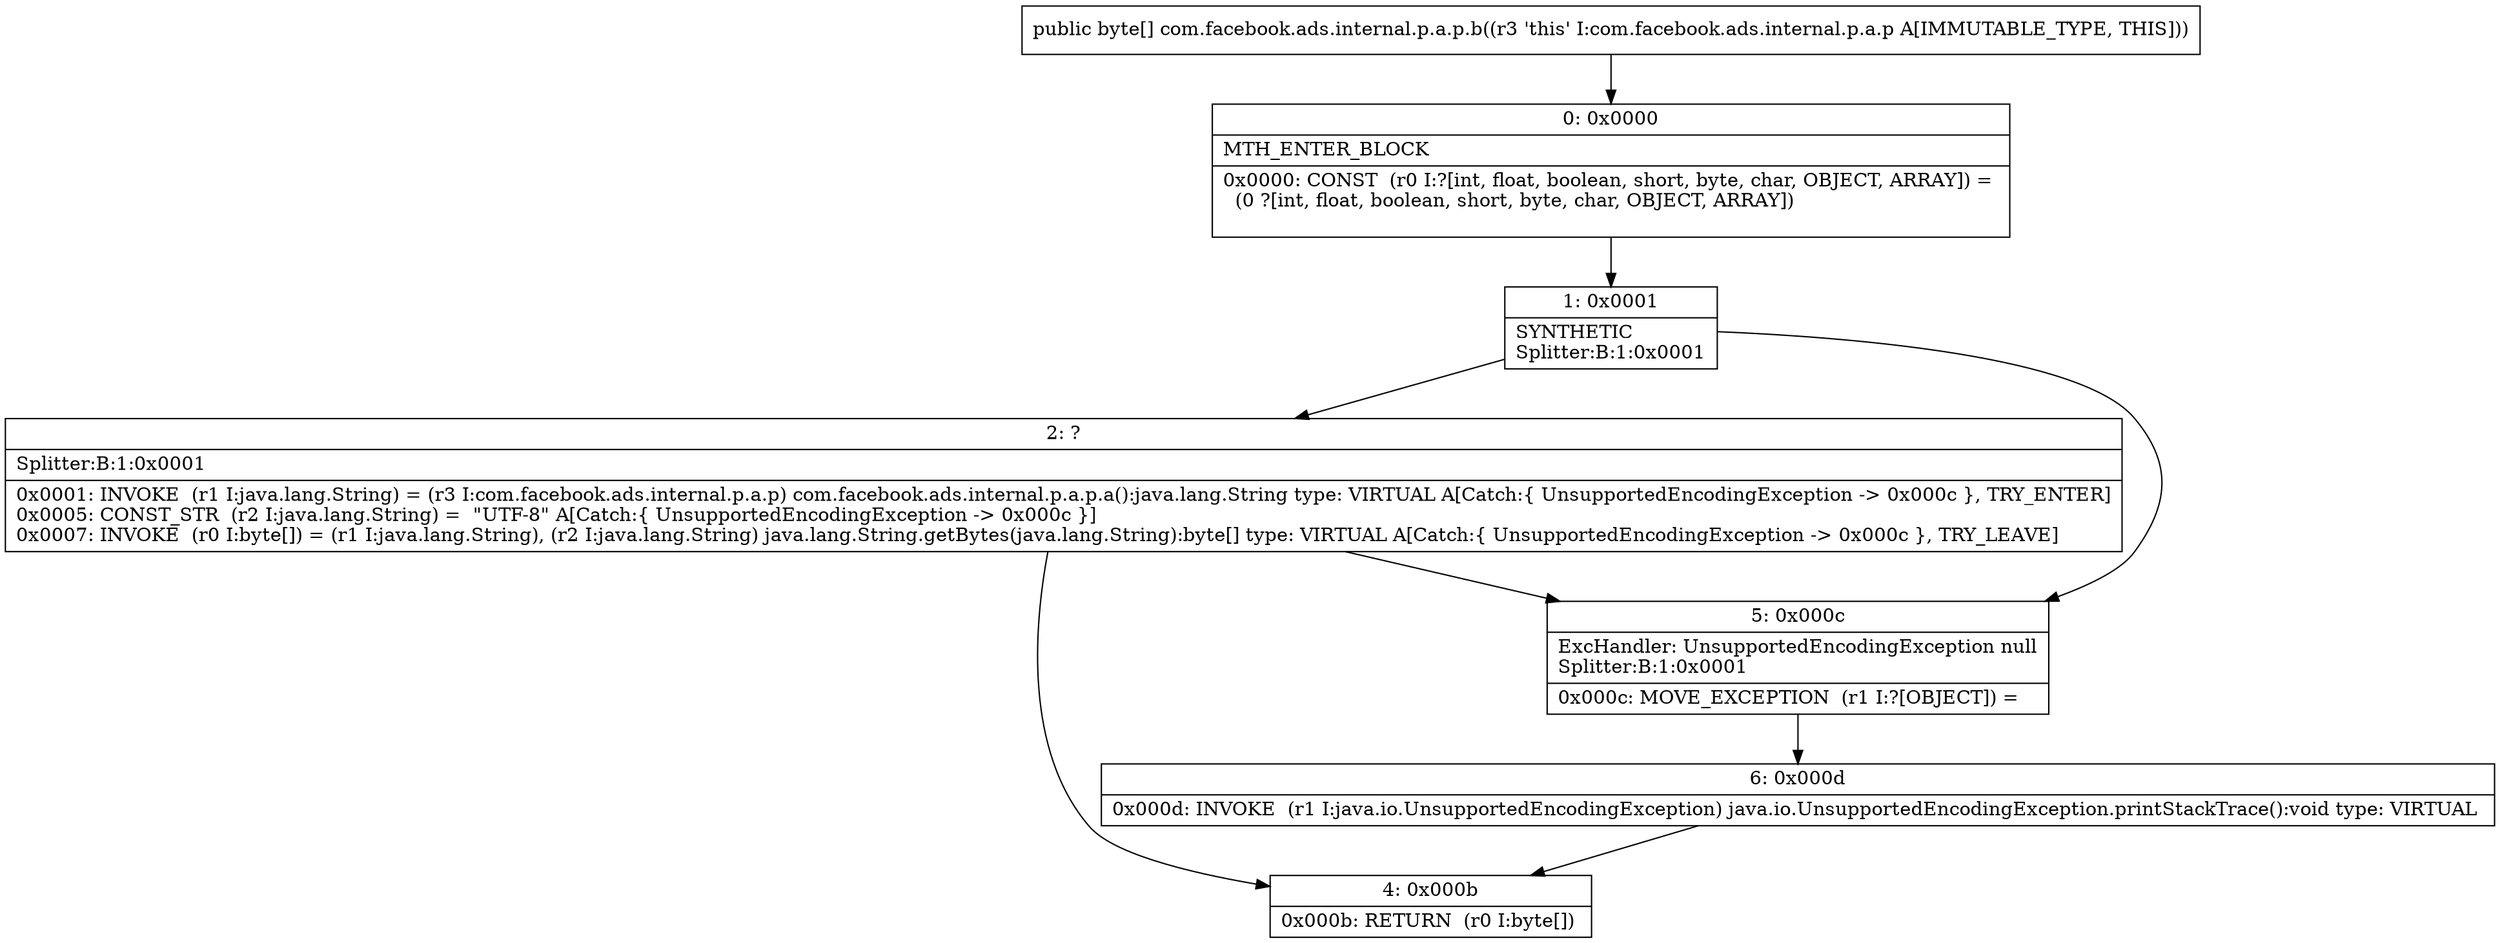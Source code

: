 digraph "CFG forcom.facebook.ads.internal.p.a.p.b()[B" {
Node_0 [shape=record,label="{0\:\ 0x0000|MTH_ENTER_BLOCK\l|0x0000: CONST  (r0 I:?[int, float, boolean, short, byte, char, OBJECT, ARRAY]) = \l  (0 ?[int, float, boolean, short, byte, char, OBJECT, ARRAY])\l \l}"];
Node_1 [shape=record,label="{1\:\ 0x0001|SYNTHETIC\lSplitter:B:1:0x0001\l}"];
Node_2 [shape=record,label="{2\:\ ?|Splitter:B:1:0x0001\l|0x0001: INVOKE  (r1 I:java.lang.String) = (r3 I:com.facebook.ads.internal.p.a.p) com.facebook.ads.internal.p.a.p.a():java.lang.String type: VIRTUAL A[Catch:\{ UnsupportedEncodingException \-\> 0x000c \}, TRY_ENTER]\l0x0005: CONST_STR  (r2 I:java.lang.String) =  \"UTF\-8\" A[Catch:\{ UnsupportedEncodingException \-\> 0x000c \}]\l0x0007: INVOKE  (r0 I:byte[]) = (r1 I:java.lang.String), (r2 I:java.lang.String) java.lang.String.getBytes(java.lang.String):byte[] type: VIRTUAL A[Catch:\{ UnsupportedEncodingException \-\> 0x000c \}, TRY_LEAVE]\l}"];
Node_4 [shape=record,label="{4\:\ 0x000b|0x000b: RETURN  (r0 I:byte[]) \l}"];
Node_5 [shape=record,label="{5\:\ 0x000c|ExcHandler: UnsupportedEncodingException null\lSplitter:B:1:0x0001\l|0x000c: MOVE_EXCEPTION  (r1 I:?[OBJECT]) =  \l}"];
Node_6 [shape=record,label="{6\:\ 0x000d|0x000d: INVOKE  (r1 I:java.io.UnsupportedEncodingException) java.io.UnsupportedEncodingException.printStackTrace():void type: VIRTUAL \l}"];
MethodNode[shape=record,label="{public byte[] com.facebook.ads.internal.p.a.p.b((r3 'this' I:com.facebook.ads.internal.p.a.p A[IMMUTABLE_TYPE, THIS])) }"];
MethodNode -> Node_0;
Node_0 -> Node_1;
Node_1 -> Node_2;
Node_1 -> Node_5;
Node_2 -> Node_5;
Node_2 -> Node_4;
Node_5 -> Node_6;
Node_6 -> Node_4;
}

